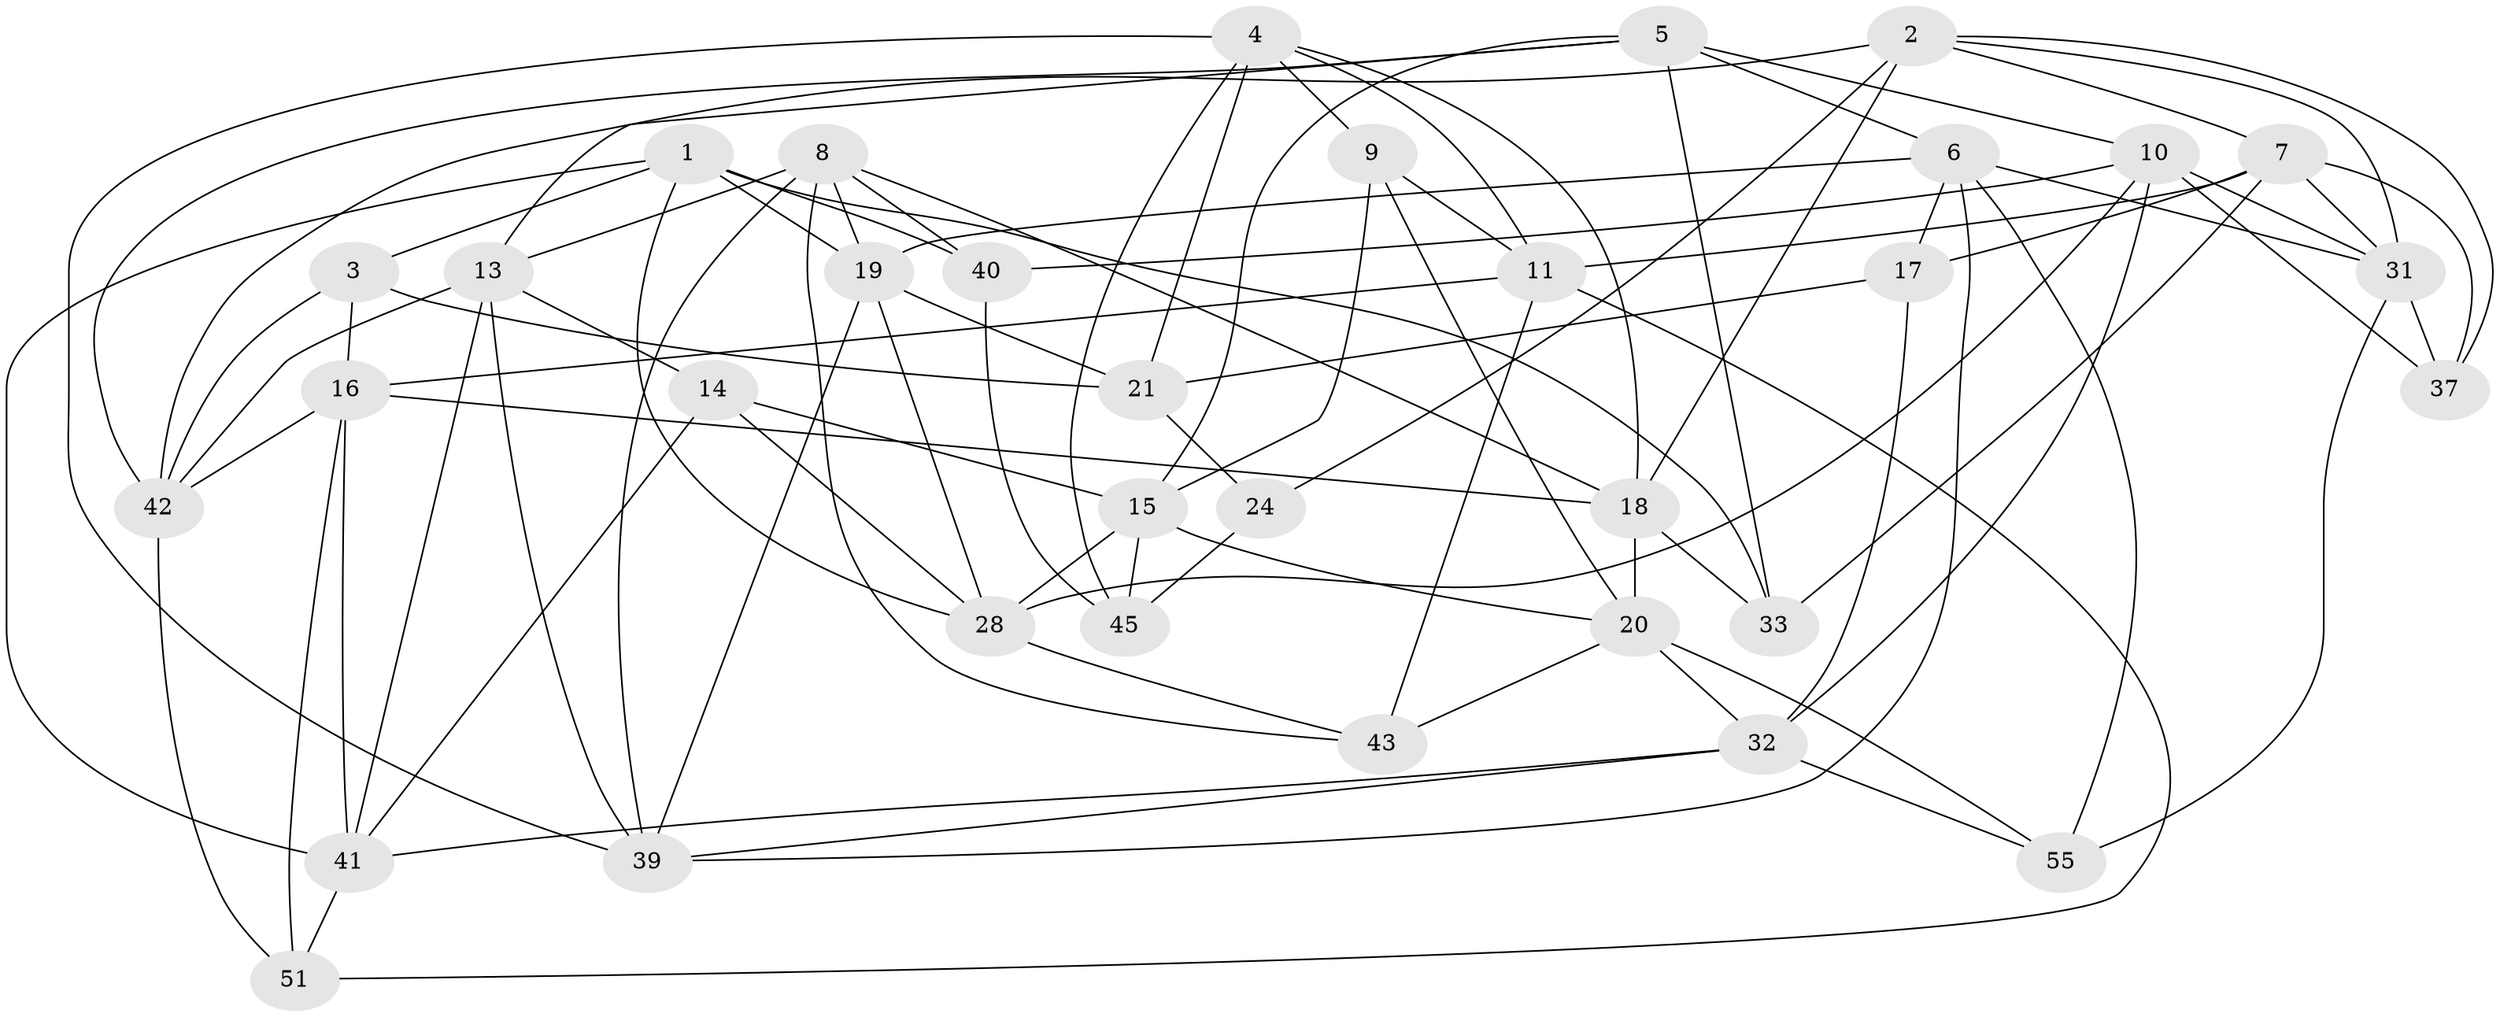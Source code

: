 // Generated by graph-tools (version 1.1) at 2025/24/03/03/25 07:24:25]
// undirected, 34 vertices, 89 edges
graph export_dot {
graph [start="1"]
  node [color=gray90,style=filled];
  1 [super="+34"];
  2 [super="+54"];
  3;
  4 [super="+12"];
  5 [super="+29"];
  6 [super="+25"];
  7 [super="+23"];
  8 [super="+44"];
  9;
  10 [super="+26"];
  11 [super="+30"];
  13 [super="+22"];
  14;
  15 [super="+56"];
  16 [super="+53"];
  17;
  18 [super="+38"];
  19 [super="+36"];
  20 [super="+52"];
  21 [super="+27"];
  24;
  28 [super="+50"];
  31 [super="+49"];
  32 [super="+35"];
  33;
  37;
  39 [super="+48"];
  40;
  41 [super="+47"];
  42 [super="+46"];
  43;
  45;
  51;
  55;
  1 -- 41;
  1 -- 40;
  1 -- 19;
  1 -- 3;
  1 -- 28;
  1 -- 33;
  2 -- 18;
  2 -- 7;
  2 -- 37;
  2 -- 24;
  2 -- 42;
  2 -- 31;
  3 -- 42;
  3 -- 21;
  3 -- 16;
  4 -- 45;
  4 -- 18;
  4 -- 11;
  4 -- 9;
  4 -- 21;
  4 -- 39;
  5 -- 15;
  5 -- 33;
  5 -- 13;
  5 -- 42;
  5 -- 6;
  5 -- 10;
  6 -- 55;
  6 -- 31;
  6 -- 17;
  6 -- 39;
  6 -- 19;
  7 -- 33;
  7 -- 17;
  7 -- 11;
  7 -- 37;
  7 -- 31;
  8 -- 39;
  8 -- 19;
  8 -- 13;
  8 -- 18;
  8 -- 40;
  8 -- 43;
  9 -- 15;
  9 -- 20;
  9 -- 11;
  10 -- 31;
  10 -- 40;
  10 -- 28;
  10 -- 32;
  10 -- 37;
  11 -- 43;
  11 -- 16;
  11 -- 51;
  13 -- 41;
  13 -- 14;
  13 -- 39;
  13 -- 42;
  14 -- 28;
  14 -- 15;
  14 -- 41;
  15 -- 20;
  15 -- 28;
  15 -- 45;
  16 -- 51;
  16 -- 18;
  16 -- 41;
  16 -- 42;
  17 -- 21;
  17 -- 32;
  18 -- 33;
  18 -- 20;
  19 -- 21;
  19 -- 28;
  19 -- 39;
  20 -- 43;
  20 -- 55;
  20 -- 32;
  21 -- 24 [weight=2];
  24 -- 45;
  28 -- 43;
  31 -- 55;
  31 -- 37;
  32 -- 41;
  32 -- 39;
  32 -- 55;
  40 -- 45;
  41 -- 51;
  42 -- 51;
}
